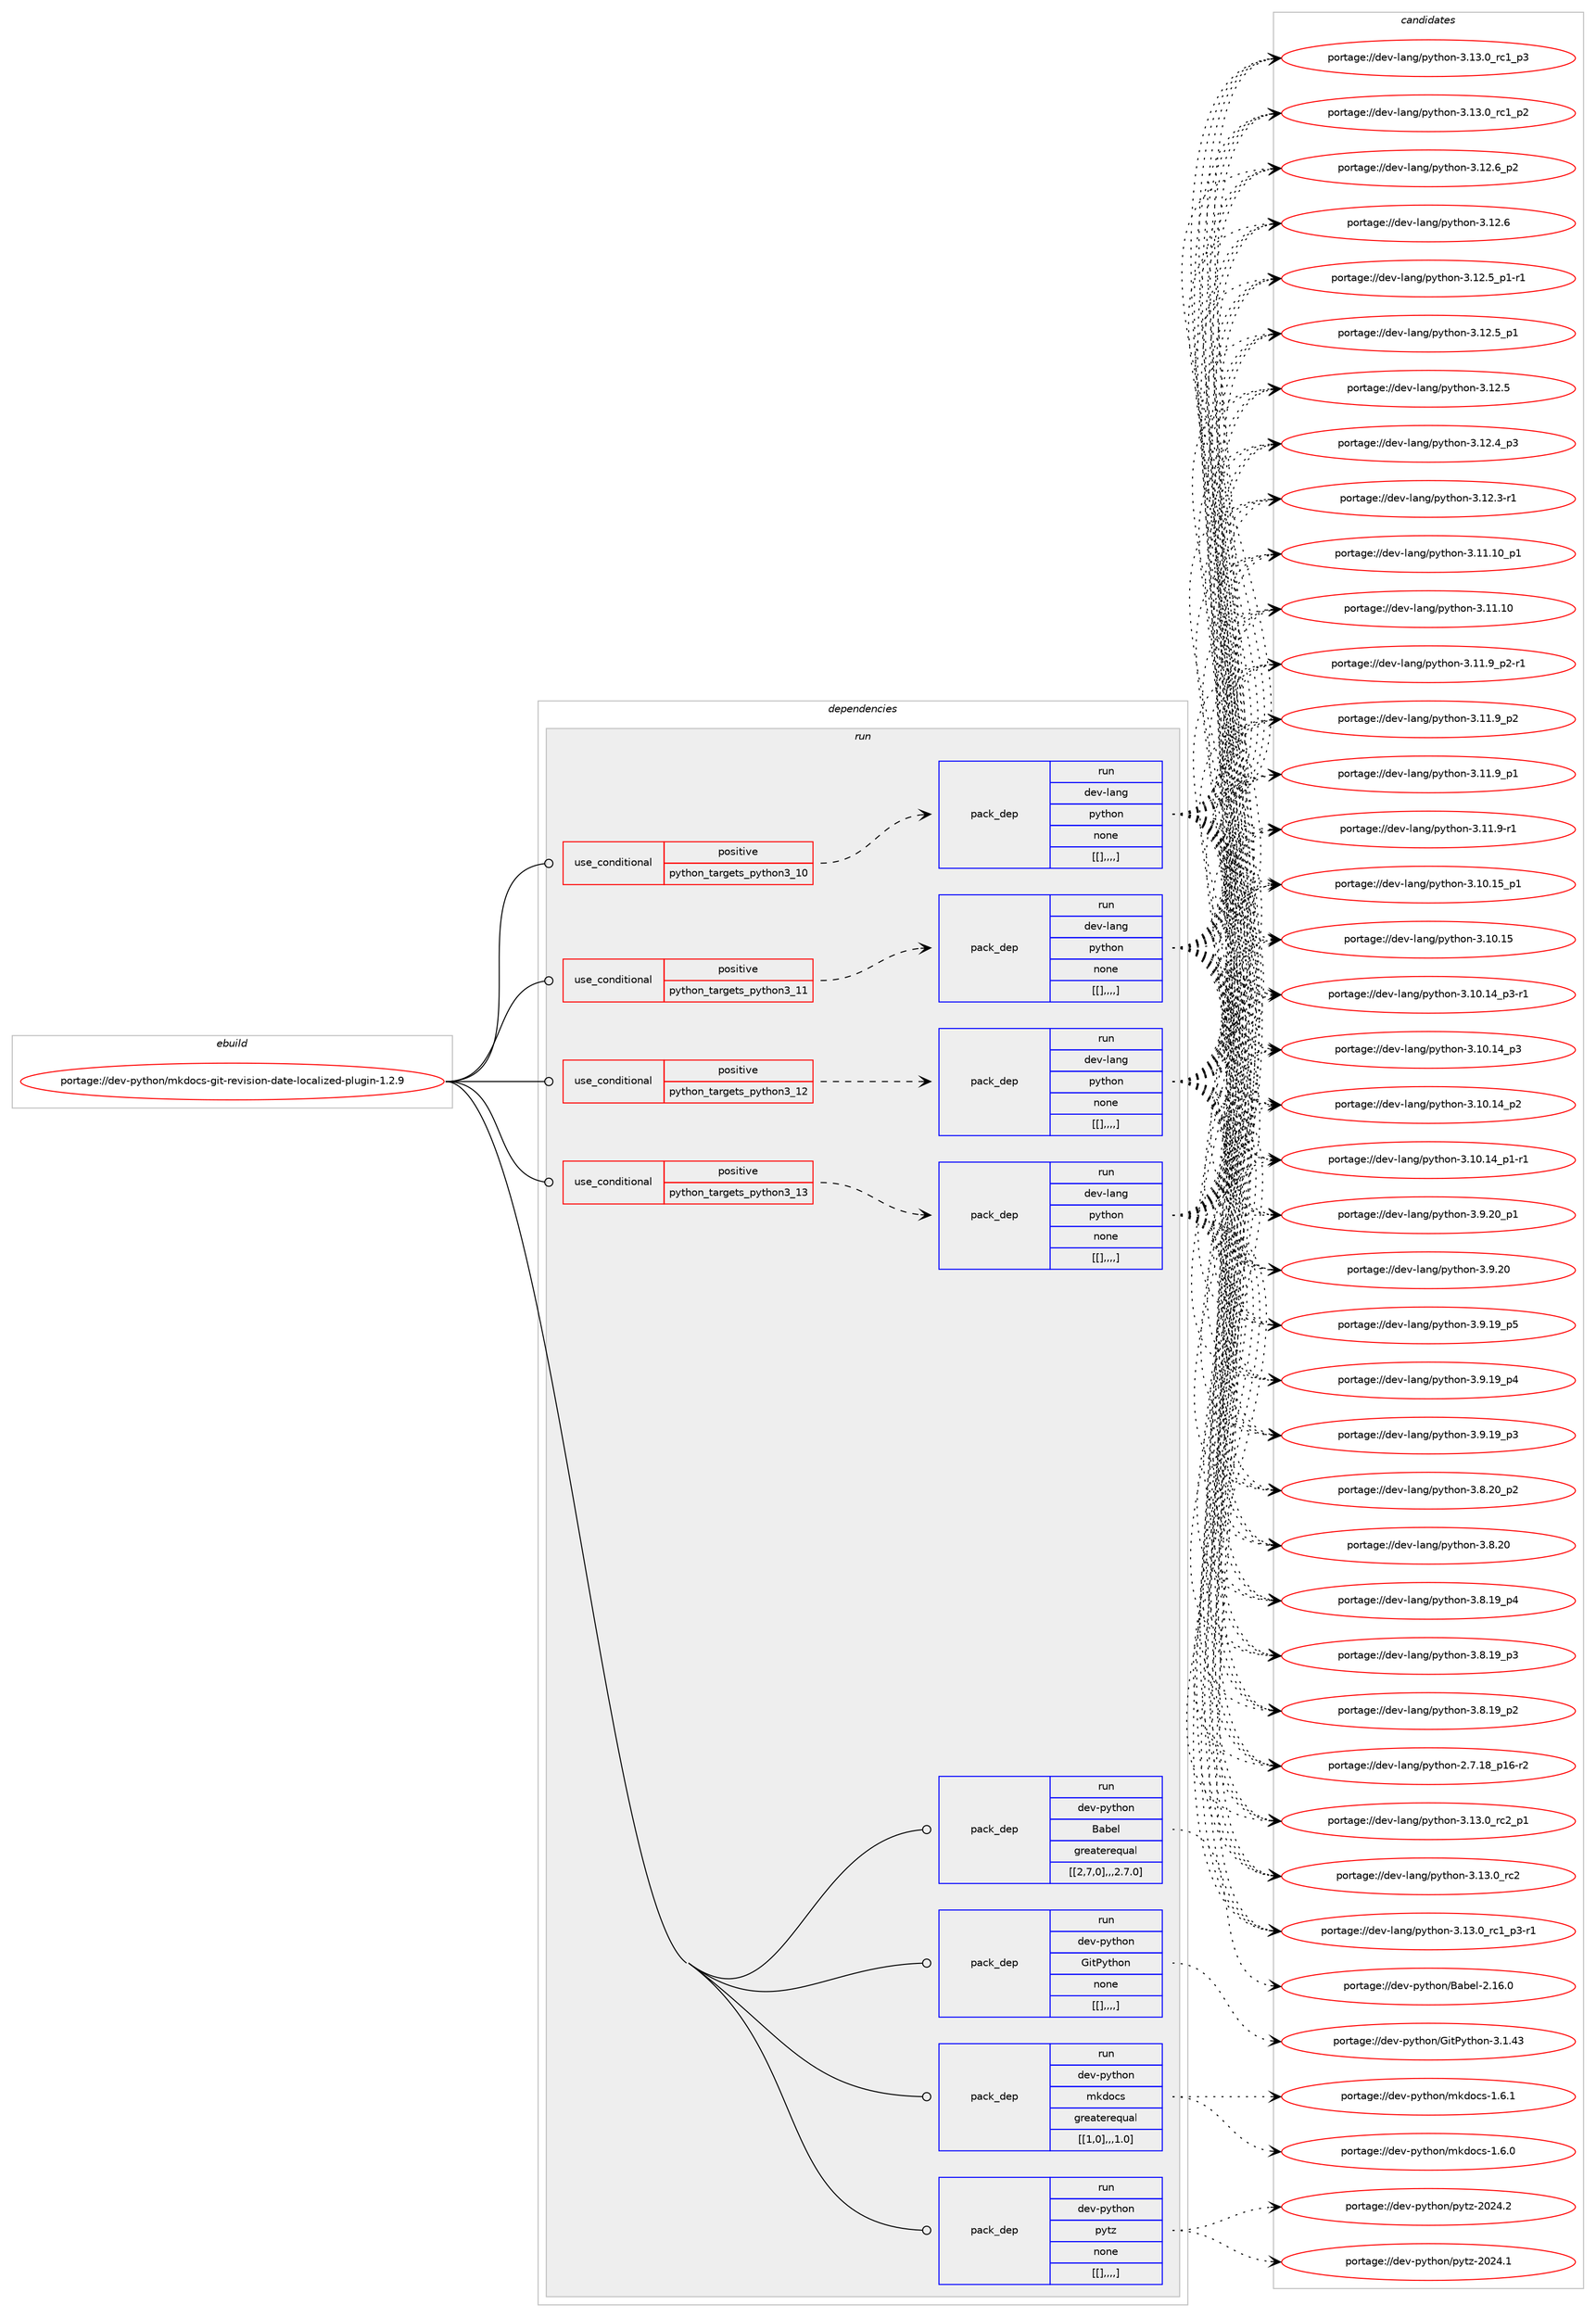 digraph prolog {

# *************
# Graph options
# *************

newrank=true;
concentrate=true;
compound=true;
graph [rankdir=LR,fontname=Helvetica,fontsize=10,ranksep=1.5];#, ranksep=2.5, nodesep=0.2];
edge  [arrowhead=vee];
node  [fontname=Helvetica,fontsize=10];

# **********
# The ebuild
# **********

subgraph cluster_leftcol {
color=gray;
label=<<i>ebuild</i>>;
id [label="portage://dev-python/mkdocs-git-revision-date-localized-plugin-1.2.9", color=red, width=4, href="../dev-python/mkdocs-git-revision-date-localized-plugin-1.2.9.svg"];
}

# ****************
# The dependencies
# ****************

subgraph cluster_midcol {
color=gray;
label=<<i>dependencies</i>>;
subgraph cluster_compile {
fillcolor="#eeeeee";
style=filled;
label=<<i>compile</i>>;
}
subgraph cluster_compileandrun {
fillcolor="#eeeeee";
style=filled;
label=<<i>compile and run</i>>;
}
subgraph cluster_run {
fillcolor="#eeeeee";
style=filled;
label=<<i>run</i>>;
subgraph cond36111 {
dependency153402 [label=<<TABLE BORDER="0" CELLBORDER="1" CELLSPACING="0" CELLPADDING="4"><TR><TD ROWSPAN="3" CELLPADDING="10">use_conditional</TD></TR><TR><TD>positive</TD></TR><TR><TD>python_targets_python3_10</TD></TR></TABLE>>, shape=none, color=red];
subgraph pack116077 {
dependency153403 [label=<<TABLE BORDER="0" CELLBORDER="1" CELLSPACING="0" CELLPADDING="4" WIDTH="220"><TR><TD ROWSPAN="6" CELLPADDING="30">pack_dep</TD></TR><TR><TD WIDTH="110">run</TD></TR><TR><TD>dev-lang</TD></TR><TR><TD>python</TD></TR><TR><TD>none</TD></TR><TR><TD>[[],,,,]</TD></TR></TABLE>>, shape=none, color=blue];
}
dependency153402:e -> dependency153403:w [weight=20,style="dashed",arrowhead="vee"];
}
id:e -> dependency153402:w [weight=20,style="solid",arrowhead="odot"];
subgraph cond36112 {
dependency153404 [label=<<TABLE BORDER="0" CELLBORDER="1" CELLSPACING="0" CELLPADDING="4"><TR><TD ROWSPAN="3" CELLPADDING="10">use_conditional</TD></TR><TR><TD>positive</TD></TR><TR><TD>python_targets_python3_11</TD></TR></TABLE>>, shape=none, color=red];
subgraph pack116078 {
dependency153405 [label=<<TABLE BORDER="0" CELLBORDER="1" CELLSPACING="0" CELLPADDING="4" WIDTH="220"><TR><TD ROWSPAN="6" CELLPADDING="30">pack_dep</TD></TR><TR><TD WIDTH="110">run</TD></TR><TR><TD>dev-lang</TD></TR><TR><TD>python</TD></TR><TR><TD>none</TD></TR><TR><TD>[[],,,,]</TD></TR></TABLE>>, shape=none, color=blue];
}
dependency153404:e -> dependency153405:w [weight=20,style="dashed",arrowhead="vee"];
}
id:e -> dependency153404:w [weight=20,style="solid",arrowhead="odot"];
subgraph cond36113 {
dependency153406 [label=<<TABLE BORDER="0" CELLBORDER="1" CELLSPACING="0" CELLPADDING="4"><TR><TD ROWSPAN="3" CELLPADDING="10">use_conditional</TD></TR><TR><TD>positive</TD></TR><TR><TD>python_targets_python3_12</TD></TR></TABLE>>, shape=none, color=red];
subgraph pack116079 {
dependency153407 [label=<<TABLE BORDER="0" CELLBORDER="1" CELLSPACING="0" CELLPADDING="4" WIDTH="220"><TR><TD ROWSPAN="6" CELLPADDING="30">pack_dep</TD></TR><TR><TD WIDTH="110">run</TD></TR><TR><TD>dev-lang</TD></TR><TR><TD>python</TD></TR><TR><TD>none</TD></TR><TR><TD>[[],,,,]</TD></TR></TABLE>>, shape=none, color=blue];
}
dependency153406:e -> dependency153407:w [weight=20,style="dashed",arrowhead="vee"];
}
id:e -> dependency153406:w [weight=20,style="solid",arrowhead="odot"];
subgraph cond36114 {
dependency153408 [label=<<TABLE BORDER="0" CELLBORDER="1" CELLSPACING="0" CELLPADDING="4"><TR><TD ROWSPAN="3" CELLPADDING="10">use_conditional</TD></TR><TR><TD>positive</TD></TR><TR><TD>python_targets_python3_13</TD></TR></TABLE>>, shape=none, color=red];
subgraph pack116080 {
dependency153409 [label=<<TABLE BORDER="0" CELLBORDER="1" CELLSPACING="0" CELLPADDING="4" WIDTH="220"><TR><TD ROWSPAN="6" CELLPADDING="30">pack_dep</TD></TR><TR><TD WIDTH="110">run</TD></TR><TR><TD>dev-lang</TD></TR><TR><TD>python</TD></TR><TR><TD>none</TD></TR><TR><TD>[[],,,,]</TD></TR></TABLE>>, shape=none, color=blue];
}
dependency153408:e -> dependency153409:w [weight=20,style="dashed",arrowhead="vee"];
}
id:e -> dependency153408:w [weight=20,style="solid",arrowhead="odot"];
subgraph pack116081 {
dependency153410 [label=<<TABLE BORDER="0" CELLBORDER="1" CELLSPACING="0" CELLPADDING="4" WIDTH="220"><TR><TD ROWSPAN="6" CELLPADDING="30">pack_dep</TD></TR><TR><TD WIDTH="110">run</TD></TR><TR><TD>dev-python</TD></TR><TR><TD>Babel</TD></TR><TR><TD>greaterequal</TD></TR><TR><TD>[[2,7,0],,,2.7.0]</TD></TR></TABLE>>, shape=none, color=blue];
}
id:e -> dependency153410:w [weight=20,style="solid",arrowhead="odot"];
subgraph pack116082 {
dependency153411 [label=<<TABLE BORDER="0" CELLBORDER="1" CELLSPACING="0" CELLPADDING="4" WIDTH="220"><TR><TD ROWSPAN="6" CELLPADDING="30">pack_dep</TD></TR><TR><TD WIDTH="110">run</TD></TR><TR><TD>dev-python</TD></TR><TR><TD>GitPython</TD></TR><TR><TD>none</TD></TR><TR><TD>[[],,,,]</TD></TR></TABLE>>, shape=none, color=blue];
}
id:e -> dependency153411:w [weight=20,style="solid",arrowhead="odot"];
subgraph pack116083 {
dependency153412 [label=<<TABLE BORDER="0" CELLBORDER="1" CELLSPACING="0" CELLPADDING="4" WIDTH="220"><TR><TD ROWSPAN="6" CELLPADDING="30">pack_dep</TD></TR><TR><TD WIDTH="110">run</TD></TR><TR><TD>dev-python</TD></TR><TR><TD>mkdocs</TD></TR><TR><TD>greaterequal</TD></TR><TR><TD>[[1,0],,,1.0]</TD></TR></TABLE>>, shape=none, color=blue];
}
id:e -> dependency153412:w [weight=20,style="solid",arrowhead="odot"];
subgraph pack116084 {
dependency153413 [label=<<TABLE BORDER="0" CELLBORDER="1" CELLSPACING="0" CELLPADDING="4" WIDTH="220"><TR><TD ROWSPAN="6" CELLPADDING="30">pack_dep</TD></TR><TR><TD WIDTH="110">run</TD></TR><TR><TD>dev-python</TD></TR><TR><TD>pytz</TD></TR><TR><TD>none</TD></TR><TR><TD>[[],,,,]</TD></TR></TABLE>>, shape=none, color=blue];
}
id:e -> dependency153413:w [weight=20,style="solid",arrowhead="odot"];
}
}

# **************
# The candidates
# **************

subgraph cluster_choices {
rank=same;
color=gray;
label=<<i>candidates</i>>;

subgraph choice116077 {
color=black;
nodesep=1;
choice100101118451089711010347112121116104111110455146495146489511499509511249 [label="portage://dev-lang/python-3.13.0_rc2_p1", color=red, width=4,href="../dev-lang/python-3.13.0_rc2_p1.svg"];
choice10010111845108971101034711212111610411111045514649514648951149950 [label="portage://dev-lang/python-3.13.0_rc2", color=red, width=4,href="../dev-lang/python-3.13.0_rc2.svg"];
choice1001011184510897110103471121211161041111104551464951464895114994995112514511449 [label="portage://dev-lang/python-3.13.0_rc1_p3-r1", color=red, width=4,href="../dev-lang/python-3.13.0_rc1_p3-r1.svg"];
choice100101118451089711010347112121116104111110455146495146489511499499511251 [label="portage://dev-lang/python-3.13.0_rc1_p3", color=red, width=4,href="../dev-lang/python-3.13.0_rc1_p3.svg"];
choice100101118451089711010347112121116104111110455146495146489511499499511250 [label="portage://dev-lang/python-3.13.0_rc1_p2", color=red, width=4,href="../dev-lang/python-3.13.0_rc1_p2.svg"];
choice100101118451089711010347112121116104111110455146495046549511250 [label="portage://dev-lang/python-3.12.6_p2", color=red, width=4,href="../dev-lang/python-3.12.6_p2.svg"];
choice10010111845108971101034711212111610411111045514649504654 [label="portage://dev-lang/python-3.12.6", color=red, width=4,href="../dev-lang/python-3.12.6.svg"];
choice1001011184510897110103471121211161041111104551464950465395112494511449 [label="portage://dev-lang/python-3.12.5_p1-r1", color=red, width=4,href="../dev-lang/python-3.12.5_p1-r1.svg"];
choice100101118451089711010347112121116104111110455146495046539511249 [label="portage://dev-lang/python-3.12.5_p1", color=red, width=4,href="../dev-lang/python-3.12.5_p1.svg"];
choice10010111845108971101034711212111610411111045514649504653 [label="portage://dev-lang/python-3.12.5", color=red, width=4,href="../dev-lang/python-3.12.5.svg"];
choice100101118451089711010347112121116104111110455146495046529511251 [label="portage://dev-lang/python-3.12.4_p3", color=red, width=4,href="../dev-lang/python-3.12.4_p3.svg"];
choice100101118451089711010347112121116104111110455146495046514511449 [label="portage://dev-lang/python-3.12.3-r1", color=red, width=4,href="../dev-lang/python-3.12.3-r1.svg"];
choice10010111845108971101034711212111610411111045514649494649489511249 [label="portage://dev-lang/python-3.11.10_p1", color=red, width=4,href="../dev-lang/python-3.11.10_p1.svg"];
choice1001011184510897110103471121211161041111104551464949464948 [label="portage://dev-lang/python-3.11.10", color=red, width=4,href="../dev-lang/python-3.11.10.svg"];
choice1001011184510897110103471121211161041111104551464949465795112504511449 [label="portage://dev-lang/python-3.11.9_p2-r1", color=red, width=4,href="../dev-lang/python-3.11.9_p2-r1.svg"];
choice100101118451089711010347112121116104111110455146494946579511250 [label="portage://dev-lang/python-3.11.9_p2", color=red, width=4,href="../dev-lang/python-3.11.9_p2.svg"];
choice100101118451089711010347112121116104111110455146494946579511249 [label="portage://dev-lang/python-3.11.9_p1", color=red, width=4,href="../dev-lang/python-3.11.9_p1.svg"];
choice100101118451089711010347112121116104111110455146494946574511449 [label="portage://dev-lang/python-3.11.9-r1", color=red, width=4,href="../dev-lang/python-3.11.9-r1.svg"];
choice10010111845108971101034711212111610411111045514649484649539511249 [label="portage://dev-lang/python-3.10.15_p1", color=red, width=4,href="../dev-lang/python-3.10.15_p1.svg"];
choice1001011184510897110103471121211161041111104551464948464953 [label="portage://dev-lang/python-3.10.15", color=red, width=4,href="../dev-lang/python-3.10.15.svg"];
choice100101118451089711010347112121116104111110455146494846495295112514511449 [label="portage://dev-lang/python-3.10.14_p3-r1", color=red, width=4,href="../dev-lang/python-3.10.14_p3-r1.svg"];
choice10010111845108971101034711212111610411111045514649484649529511251 [label="portage://dev-lang/python-3.10.14_p3", color=red, width=4,href="../dev-lang/python-3.10.14_p3.svg"];
choice10010111845108971101034711212111610411111045514649484649529511250 [label="portage://dev-lang/python-3.10.14_p2", color=red, width=4,href="../dev-lang/python-3.10.14_p2.svg"];
choice100101118451089711010347112121116104111110455146494846495295112494511449 [label="portage://dev-lang/python-3.10.14_p1-r1", color=red, width=4,href="../dev-lang/python-3.10.14_p1-r1.svg"];
choice100101118451089711010347112121116104111110455146574650489511249 [label="portage://dev-lang/python-3.9.20_p1", color=red, width=4,href="../dev-lang/python-3.9.20_p1.svg"];
choice10010111845108971101034711212111610411111045514657465048 [label="portage://dev-lang/python-3.9.20", color=red, width=4,href="../dev-lang/python-3.9.20.svg"];
choice100101118451089711010347112121116104111110455146574649579511253 [label="portage://dev-lang/python-3.9.19_p5", color=red, width=4,href="../dev-lang/python-3.9.19_p5.svg"];
choice100101118451089711010347112121116104111110455146574649579511252 [label="portage://dev-lang/python-3.9.19_p4", color=red, width=4,href="../dev-lang/python-3.9.19_p4.svg"];
choice100101118451089711010347112121116104111110455146574649579511251 [label="portage://dev-lang/python-3.9.19_p3", color=red, width=4,href="../dev-lang/python-3.9.19_p3.svg"];
choice100101118451089711010347112121116104111110455146564650489511250 [label="portage://dev-lang/python-3.8.20_p2", color=red, width=4,href="../dev-lang/python-3.8.20_p2.svg"];
choice10010111845108971101034711212111610411111045514656465048 [label="portage://dev-lang/python-3.8.20", color=red, width=4,href="../dev-lang/python-3.8.20.svg"];
choice100101118451089711010347112121116104111110455146564649579511252 [label="portage://dev-lang/python-3.8.19_p4", color=red, width=4,href="../dev-lang/python-3.8.19_p4.svg"];
choice100101118451089711010347112121116104111110455146564649579511251 [label="portage://dev-lang/python-3.8.19_p3", color=red, width=4,href="../dev-lang/python-3.8.19_p3.svg"];
choice100101118451089711010347112121116104111110455146564649579511250 [label="portage://dev-lang/python-3.8.19_p2", color=red, width=4,href="../dev-lang/python-3.8.19_p2.svg"];
choice100101118451089711010347112121116104111110455046554649569511249544511450 [label="portage://dev-lang/python-2.7.18_p16-r2", color=red, width=4,href="../dev-lang/python-2.7.18_p16-r2.svg"];
dependency153403:e -> choice100101118451089711010347112121116104111110455146495146489511499509511249:w [style=dotted,weight="100"];
dependency153403:e -> choice10010111845108971101034711212111610411111045514649514648951149950:w [style=dotted,weight="100"];
dependency153403:e -> choice1001011184510897110103471121211161041111104551464951464895114994995112514511449:w [style=dotted,weight="100"];
dependency153403:e -> choice100101118451089711010347112121116104111110455146495146489511499499511251:w [style=dotted,weight="100"];
dependency153403:e -> choice100101118451089711010347112121116104111110455146495146489511499499511250:w [style=dotted,weight="100"];
dependency153403:e -> choice100101118451089711010347112121116104111110455146495046549511250:w [style=dotted,weight="100"];
dependency153403:e -> choice10010111845108971101034711212111610411111045514649504654:w [style=dotted,weight="100"];
dependency153403:e -> choice1001011184510897110103471121211161041111104551464950465395112494511449:w [style=dotted,weight="100"];
dependency153403:e -> choice100101118451089711010347112121116104111110455146495046539511249:w [style=dotted,weight="100"];
dependency153403:e -> choice10010111845108971101034711212111610411111045514649504653:w [style=dotted,weight="100"];
dependency153403:e -> choice100101118451089711010347112121116104111110455146495046529511251:w [style=dotted,weight="100"];
dependency153403:e -> choice100101118451089711010347112121116104111110455146495046514511449:w [style=dotted,weight="100"];
dependency153403:e -> choice10010111845108971101034711212111610411111045514649494649489511249:w [style=dotted,weight="100"];
dependency153403:e -> choice1001011184510897110103471121211161041111104551464949464948:w [style=dotted,weight="100"];
dependency153403:e -> choice1001011184510897110103471121211161041111104551464949465795112504511449:w [style=dotted,weight="100"];
dependency153403:e -> choice100101118451089711010347112121116104111110455146494946579511250:w [style=dotted,weight="100"];
dependency153403:e -> choice100101118451089711010347112121116104111110455146494946579511249:w [style=dotted,weight="100"];
dependency153403:e -> choice100101118451089711010347112121116104111110455146494946574511449:w [style=dotted,weight="100"];
dependency153403:e -> choice10010111845108971101034711212111610411111045514649484649539511249:w [style=dotted,weight="100"];
dependency153403:e -> choice1001011184510897110103471121211161041111104551464948464953:w [style=dotted,weight="100"];
dependency153403:e -> choice100101118451089711010347112121116104111110455146494846495295112514511449:w [style=dotted,weight="100"];
dependency153403:e -> choice10010111845108971101034711212111610411111045514649484649529511251:w [style=dotted,weight="100"];
dependency153403:e -> choice10010111845108971101034711212111610411111045514649484649529511250:w [style=dotted,weight="100"];
dependency153403:e -> choice100101118451089711010347112121116104111110455146494846495295112494511449:w [style=dotted,weight="100"];
dependency153403:e -> choice100101118451089711010347112121116104111110455146574650489511249:w [style=dotted,weight="100"];
dependency153403:e -> choice10010111845108971101034711212111610411111045514657465048:w [style=dotted,weight="100"];
dependency153403:e -> choice100101118451089711010347112121116104111110455146574649579511253:w [style=dotted,weight="100"];
dependency153403:e -> choice100101118451089711010347112121116104111110455146574649579511252:w [style=dotted,weight="100"];
dependency153403:e -> choice100101118451089711010347112121116104111110455146574649579511251:w [style=dotted,weight="100"];
dependency153403:e -> choice100101118451089711010347112121116104111110455146564650489511250:w [style=dotted,weight="100"];
dependency153403:e -> choice10010111845108971101034711212111610411111045514656465048:w [style=dotted,weight="100"];
dependency153403:e -> choice100101118451089711010347112121116104111110455146564649579511252:w [style=dotted,weight="100"];
dependency153403:e -> choice100101118451089711010347112121116104111110455146564649579511251:w [style=dotted,weight="100"];
dependency153403:e -> choice100101118451089711010347112121116104111110455146564649579511250:w [style=dotted,weight="100"];
dependency153403:e -> choice100101118451089711010347112121116104111110455046554649569511249544511450:w [style=dotted,weight="100"];
}
subgraph choice116078 {
color=black;
nodesep=1;
choice100101118451089711010347112121116104111110455146495146489511499509511249 [label="portage://dev-lang/python-3.13.0_rc2_p1", color=red, width=4,href="../dev-lang/python-3.13.0_rc2_p1.svg"];
choice10010111845108971101034711212111610411111045514649514648951149950 [label="portage://dev-lang/python-3.13.0_rc2", color=red, width=4,href="../dev-lang/python-3.13.0_rc2.svg"];
choice1001011184510897110103471121211161041111104551464951464895114994995112514511449 [label="portage://dev-lang/python-3.13.0_rc1_p3-r1", color=red, width=4,href="../dev-lang/python-3.13.0_rc1_p3-r1.svg"];
choice100101118451089711010347112121116104111110455146495146489511499499511251 [label="portage://dev-lang/python-3.13.0_rc1_p3", color=red, width=4,href="../dev-lang/python-3.13.0_rc1_p3.svg"];
choice100101118451089711010347112121116104111110455146495146489511499499511250 [label="portage://dev-lang/python-3.13.0_rc1_p2", color=red, width=4,href="../dev-lang/python-3.13.0_rc1_p2.svg"];
choice100101118451089711010347112121116104111110455146495046549511250 [label="portage://dev-lang/python-3.12.6_p2", color=red, width=4,href="../dev-lang/python-3.12.6_p2.svg"];
choice10010111845108971101034711212111610411111045514649504654 [label="portage://dev-lang/python-3.12.6", color=red, width=4,href="../dev-lang/python-3.12.6.svg"];
choice1001011184510897110103471121211161041111104551464950465395112494511449 [label="portage://dev-lang/python-3.12.5_p1-r1", color=red, width=4,href="../dev-lang/python-3.12.5_p1-r1.svg"];
choice100101118451089711010347112121116104111110455146495046539511249 [label="portage://dev-lang/python-3.12.5_p1", color=red, width=4,href="../dev-lang/python-3.12.5_p1.svg"];
choice10010111845108971101034711212111610411111045514649504653 [label="portage://dev-lang/python-3.12.5", color=red, width=4,href="../dev-lang/python-3.12.5.svg"];
choice100101118451089711010347112121116104111110455146495046529511251 [label="portage://dev-lang/python-3.12.4_p3", color=red, width=4,href="../dev-lang/python-3.12.4_p3.svg"];
choice100101118451089711010347112121116104111110455146495046514511449 [label="portage://dev-lang/python-3.12.3-r1", color=red, width=4,href="../dev-lang/python-3.12.3-r1.svg"];
choice10010111845108971101034711212111610411111045514649494649489511249 [label="portage://dev-lang/python-3.11.10_p1", color=red, width=4,href="../dev-lang/python-3.11.10_p1.svg"];
choice1001011184510897110103471121211161041111104551464949464948 [label="portage://dev-lang/python-3.11.10", color=red, width=4,href="../dev-lang/python-3.11.10.svg"];
choice1001011184510897110103471121211161041111104551464949465795112504511449 [label="portage://dev-lang/python-3.11.9_p2-r1", color=red, width=4,href="../dev-lang/python-3.11.9_p2-r1.svg"];
choice100101118451089711010347112121116104111110455146494946579511250 [label="portage://dev-lang/python-3.11.9_p2", color=red, width=4,href="../dev-lang/python-3.11.9_p2.svg"];
choice100101118451089711010347112121116104111110455146494946579511249 [label="portage://dev-lang/python-3.11.9_p1", color=red, width=4,href="../dev-lang/python-3.11.9_p1.svg"];
choice100101118451089711010347112121116104111110455146494946574511449 [label="portage://dev-lang/python-3.11.9-r1", color=red, width=4,href="../dev-lang/python-3.11.9-r1.svg"];
choice10010111845108971101034711212111610411111045514649484649539511249 [label="portage://dev-lang/python-3.10.15_p1", color=red, width=4,href="../dev-lang/python-3.10.15_p1.svg"];
choice1001011184510897110103471121211161041111104551464948464953 [label="portage://dev-lang/python-3.10.15", color=red, width=4,href="../dev-lang/python-3.10.15.svg"];
choice100101118451089711010347112121116104111110455146494846495295112514511449 [label="portage://dev-lang/python-3.10.14_p3-r1", color=red, width=4,href="../dev-lang/python-3.10.14_p3-r1.svg"];
choice10010111845108971101034711212111610411111045514649484649529511251 [label="portage://dev-lang/python-3.10.14_p3", color=red, width=4,href="../dev-lang/python-3.10.14_p3.svg"];
choice10010111845108971101034711212111610411111045514649484649529511250 [label="portage://dev-lang/python-3.10.14_p2", color=red, width=4,href="../dev-lang/python-3.10.14_p2.svg"];
choice100101118451089711010347112121116104111110455146494846495295112494511449 [label="portage://dev-lang/python-3.10.14_p1-r1", color=red, width=4,href="../dev-lang/python-3.10.14_p1-r1.svg"];
choice100101118451089711010347112121116104111110455146574650489511249 [label="portage://dev-lang/python-3.9.20_p1", color=red, width=4,href="../dev-lang/python-3.9.20_p1.svg"];
choice10010111845108971101034711212111610411111045514657465048 [label="portage://dev-lang/python-3.9.20", color=red, width=4,href="../dev-lang/python-3.9.20.svg"];
choice100101118451089711010347112121116104111110455146574649579511253 [label="portage://dev-lang/python-3.9.19_p5", color=red, width=4,href="../dev-lang/python-3.9.19_p5.svg"];
choice100101118451089711010347112121116104111110455146574649579511252 [label="portage://dev-lang/python-3.9.19_p4", color=red, width=4,href="../dev-lang/python-3.9.19_p4.svg"];
choice100101118451089711010347112121116104111110455146574649579511251 [label="portage://dev-lang/python-3.9.19_p3", color=red, width=4,href="../dev-lang/python-3.9.19_p3.svg"];
choice100101118451089711010347112121116104111110455146564650489511250 [label="portage://dev-lang/python-3.8.20_p2", color=red, width=4,href="../dev-lang/python-3.8.20_p2.svg"];
choice10010111845108971101034711212111610411111045514656465048 [label="portage://dev-lang/python-3.8.20", color=red, width=4,href="../dev-lang/python-3.8.20.svg"];
choice100101118451089711010347112121116104111110455146564649579511252 [label="portage://dev-lang/python-3.8.19_p4", color=red, width=4,href="../dev-lang/python-3.8.19_p4.svg"];
choice100101118451089711010347112121116104111110455146564649579511251 [label="portage://dev-lang/python-3.8.19_p3", color=red, width=4,href="../dev-lang/python-3.8.19_p3.svg"];
choice100101118451089711010347112121116104111110455146564649579511250 [label="portage://dev-lang/python-3.8.19_p2", color=red, width=4,href="../dev-lang/python-3.8.19_p2.svg"];
choice100101118451089711010347112121116104111110455046554649569511249544511450 [label="portage://dev-lang/python-2.7.18_p16-r2", color=red, width=4,href="../dev-lang/python-2.7.18_p16-r2.svg"];
dependency153405:e -> choice100101118451089711010347112121116104111110455146495146489511499509511249:w [style=dotted,weight="100"];
dependency153405:e -> choice10010111845108971101034711212111610411111045514649514648951149950:w [style=dotted,weight="100"];
dependency153405:e -> choice1001011184510897110103471121211161041111104551464951464895114994995112514511449:w [style=dotted,weight="100"];
dependency153405:e -> choice100101118451089711010347112121116104111110455146495146489511499499511251:w [style=dotted,weight="100"];
dependency153405:e -> choice100101118451089711010347112121116104111110455146495146489511499499511250:w [style=dotted,weight="100"];
dependency153405:e -> choice100101118451089711010347112121116104111110455146495046549511250:w [style=dotted,weight="100"];
dependency153405:e -> choice10010111845108971101034711212111610411111045514649504654:w [style=dotted,weight="100"];
dependency153405:e -> choice1001011184510897110103471121211161041111104551464950465395112494511449:w [style=dotted,weight="100"];
dependency153405:e -> choice100101118451089711010347112121116104111110455146495046539511249:w [style=dotted,weight="100"];
dependency153405:e -> choice10010111845108971101034711212111610411111045514649504653:w [style=dotted,weight="100"];
dependency153405:e -> choice100101118451089711010347112121116104111110455146495046529511251:w [style=dotted,weight="100"];
dependency153405:e -> choice100101118451089711010347112121116104111110455146495046514511449:w [style=dotted,weight="100"];
dependency153405:e -> choice10010111845108971101034711212111610411111045514649494649489511249:w [style=dotted,weight="100"];
dependency153405:e -> choice1001011184510897110103471121211161041111104551464949464948:w [style=dotted,weight="100"];
dependency153405:e -> choice1001011184510897110103471121211161041111104551464949465795112504511449:w [style=dotted,weight="100"];
dependency153405:e -> choice100101118451089711010347112121116104111110455146494946579511250:w [style=dotted,weight="100"];
dependency153405:e -> choice100101118451089711010347112121116104111110455146494946579511249:w [style=dotted,weight="100"];
dependency153405:e -> choice100101118451089711010347112121116104111110455146494946574511449:w [style=dotted,weight="100"];
dependency153405:e -> choice10010111845108971101034711212111610411111045514649484649539511249:w [style=dotted,weight="100"];
dependency153405:e -> choice1001011184510897110103471121211161041111104551464948464953:w [style=dotted,weight="100"];
dependency153405:e -> choice100101118451089711010347112121116104111110455146494846495295112514511449:w [style=dotted,weight="100"];
dependency153405:e -> choice10010111845108971101034711212111610411111045514649484649529511251:w [style=dotted,weight="100"];
dependency153405:e -> choice10010111845108971101034711212111610411111045514649484649529511250:w [style=dotted,weight="100"];
dependency153405:e -> choice100101118451089711010347112121116104111110455146494846495295112494511449:w [style=dotted,weight="100"];
dependency153405:e -> choice100101118451089711010347112121116104111110455146574650489511249:w [style=dotted,weight="100"];
dependency153405:e -> choice10010111845108971101034711212111610411111045514657465048:w [style=dotted,weight="100"];
dependency153405:e -> choice100101118451089711010347112121116104111110455146574649579511253:w [style=dotted,weight="100"];
dependency153405:e -> choice100101118451089711010347112121116104111110455146574649579511252:w [style=dotted,weight="100"];
dependency153405:e -> choice100101118451089711010347112121116104111110455146574649579511251:w [style=dotted,weight="100"];
dependency153405:e -> choice100101118451089711010347112121116104111110455146564650489511250:w [style=dotted,weight="100"];
dependency153405:e -> choice10010111845108971101034711212111610411111045514656465048:w [style=dotted,weight="100"];
dependency153405:e -> choice100101118451089711010347112121116104111110455146564649579511252:w [style=dotted,weight="100"];
dependency153405:e -> choice100101118451089711010347112121116104111110455146564649579511251:w [style=dotted,weight="100"];
dependency153405:e -> choice100101118451089711010347112121116104111110455146564649579511250:w [style=dotted,weight="100"];
dependency153405:e -> choice100101118451089711010347112121116104111110455046554649569511249544511450:w [style=dotted,weight="100"];
}
subgraph choice116079 {
color=black;
nodesep=1;
choice100101118451089711010347112121116104111110455146495146489511499509511249 [label="portage://dev-lang/python-3.13.0_rc2_p1", color=red, width=4,href="../dev-lang/python-3.13.0_rc2_p1.svg"];
choice10010111845108971101034711212111610411111045514649514648951149950 [label="portage://dev-lang/python-3.13.0_rc2", color=red, width=4,href="../dev-lang/python-3.13.0_rc2.svg"];
choice1001011184510897110103471121211161041111104551464951464895114994995112514511449 [label="portage://dev-lang/python-3.13.0_rc1_p3-r1", color=red, width=4,href="../dev-lang/python-3.13.0_rc1_p3-r1.svg"];
choice100101118451089711010347112121116104111110455146495146489511499499511251 [label="portage://dev-lang/python-3.13.0_rc1_p3", color=red, width=4,href="../dev-lang/python-3.13.0_rc1_p3.svg"];
choice100101118451089711010347112121116104111110455146495146489511499499511250 [label="portage://dev-lang/python-3.13.0_rc1_p2", color=red, width=4,href="../dev-lang/python-3.13.0_rc1_p2.svg"];
choice100101118451089711010347112121116104111110455146495046549511250 [label="portage://dev-lang/python-3.12.6_p2", color=red, width=4,href="../dev-lang/python-3.12.6_p2.svg"];
choice10010111845108971101034711212111610411111045514649504654 [label="portage://dev-lang/python-3.12.6", color=red, width=4,href="../dev-lang/python-3.12.6.svg"];
choice1001011184510897110103471121211161041111104551464950465395112494511449 [label="portage://dev-lang/python-3.12.5_p1-r1", color=red, width=4,href="../dev-lang/python-3.12.5_p1-r1.svg"];
choice100101118451089711010347112121116104111110455146495046539511249 [label="portage://dev-lang/python-3.12.5_p1", color=red, width=4,href="../dev-lang/python-3.12.5_p1.svg"];
choice10010111845108971101034711212111610411111045514649504653 [label="portage://dev-lang/python-3.12.5", color=red, width=4,href="../dev-lang/python-3.12.5.svg"];
choice100101118451089711010347112121116104111110455146495046529511251 [label="portage://dev-lang/python-3.12.4_p3", color=red, width=4,href="../dev-lang/python-3.12.4_p3.svg"];
choice100101118451089711010347112121116104111110455146495046514511449 [label="portage://dev-lang/python-3.12.3-r1", color=red, width=4,href="../dev-lang/python-3.12.3-r1.svg"];
choice10010111845108971101034711212111610411111045514649494649489511249 [label="portage://dev-lang/python-3.11.10_p1", color=red, width=4,href="../dev-lang/python-3.11.10_p1.svg"];
choice1001011184510897110103471121211161041111104551464949464948 [label="portage://dev-lang/python-3.11.10", color=red, width=4,href="../dev-lang/python-3.11.10.svg"];
choice1001011184510897110103471121211161041111104551464949465795112504511449 [label="portage://dev-lang/python-3.11.9_p2-r1", color=red, width=4,href="../dev-lang/python-3.11.9_p2-r1.svg"];
choice100101118451089711010347112121116104111110455146494946579511250 [label="portage://dev-lang/python-3.11.9_p2", color=red, width=4,href="../dev-lang/python-3.11.9_p2.svg"];
choice100101118451089711010347112121116104111110455146494946579511249 [label="portage://dev-lang/python-3.11.9_p1", color=red, width=4,href="../dev-lang/python-3.11.9_p1.svg"];
choice100101118451089711010347112121116104111110455146494946574511449 [label="portage://dev-lang/python-3.11.9-r1", color=red, width=4,href="../dev-lang/python-3.11.9-r1.svg"];
choice10010111845108971101034711212111610411111045514649484649539511249 [label="portage://dev-lang/python-3.10.15_p1", color=red, width=4,href="../dev-lang/python-3.10.15_p1.svg"];
choice1001011184510897110103471121211161041111104551464948464953 [label="portage://dev-lang/python-3.10.15", color=red, width=4,href="../dev-lang/python-3.10.15.svg"];
choice100101118451089711010347112121116104111110455146494846495295112514511449 [label="portage://dev-lang/python-3.10.14_p3-r1", color=red, width=4,href="../dev-lang/python-3.10.14_p3-r1.svg"];
choice10010111845108971101034711212111610411111045514649484649529511251 [label="portage://dev-lang/python-3.10.14_p3", color=red, width=4,href="../dev-lang/python-3.10.14_p3.svg"];
choice10010111845108971101034711212111610411111045514649484649529511250 [label="portage://dev-lang/python-3.10.14_p2", color=red, width=4,href="../dev-lang/python-3.10.14_p2.svg"];
choice100101118451089711010347112121116104111110455146494846495295112494511449 [label="portage://dev-lang/python-3.10.14_p1-r1", color=red, width=4,href="../dev-lang/python-3.10.14_p1-r1.svg"];
choice100101118451089711010347112121116104111110455146574650489511249 [label="portage://dev-lang/python-3.9.20_p1", color=red, width=4,href="../dev-lang/python-3.9.20_p1.svg"];
choice10010111845108971101034711212111610411111045514657465048 [label="portage://dev-lang/python-3.9.20", color=red, width=4,href="../dev-lang/python-3.9.20.svg"];
choice100101118451089711010347112121116104111110455146574649579511253 [label="portage://dev-lang/python-3.9.19_p5", color=red, width=4,href="../dev-lang/python-3.9.19_p5.svg"];
choice100101118451089711010347112121116104111110455146574649579511252 [label="portage://dev-lang/python-3.9.19_p4", color=red, width=4,href="../dev-lang/python-3.9.19_p4.svg"];
choice100101118451089711010347112121116104111110455146574649579511251 [label="portage://dev-lang/python-3.9.19_p3", color=red, width=4,href="../dev-lang/python-3.9.19_p3.svg"];
choice100101118451089711010347112121116104111110455146564650489511250 [label="portage://dev-lang/python-3.8.20_p2", color=red, width=4,href="../dev-lang/python-3.8.20_p2.svg"];
choice10010111845108971101034711212111610411111045514656465048 [label="portage://dev-lang/python-3.8.20", color=red, width=4,href="../dev-lang/python-3.8.20.svg"];
choice100101118451089711010347112121116104111110455146564649579511252 [label="portage://dev-lang/python-3.8.19_p4", color=red, width=4,href="../dev-lang/python-3.8.19_p4.svg"];
choice100101118451089711010347112121116104111110455146564649579511251 [label="portage://dev-lang/python-3.8.19_p3", color=red, width=4,href="../dev-lang/python-3.8.19_p3.svg"];
choice100101118451089711010347112121116104111110455146564649579511250 [label="portage://dev-lang/python-3.8.19_p2", color=red, width=4,href="../dev-lang/python-3.8.19_p2.svg"];
choice100101118451089711010347112121116104111110455046554649569511249544511450 [label="portage://dev-lang/python-2.7.18_p16-r2", color=red, width=4,href="../dev-lang/python-2.7.18_p16-r2.svg"];
dependency153407:e -> choice100101118451089711010347112121116104111110455146495146489511499509511249:w [style=dotted,weight="100"];
dependency153407:e -> choice10010111845108971101034711212111610411111045514649514648951149950:w [style=dotted,weight="100"];
dependency153407:e -> choice1001011184510897110103471121211161041111104551464951464895114994995112514511449:w [style=dotted,weight="100"];
dependency153407:e -> choice100101118451089711010347112121116104111110455146495146489511499499511251:w [style=dotted,weight="100"];
dependency153407:e -> choice100101118451089711010347112121116104111110455146495146489511499499511250:w [style=dotted,weight="100"];
dependency153407:e -> choice100101118451089711010347112121116104111110455146495046549511250:w [style=dotted,weight="100"];
dependency153407:e -> choice10010111845108971101034711212111610411111045514649504654:w [style=dotted,weight="100"];
dependency153407:e -> choice1001011184510897110103471121211161041111104551464950465395112494511449:w [style=dotted,weight="100"];
dependency153407:e -> choice100101118451089711010347112121116104111110455146495046539511249:w [style=dotted,weight="100"];
dependency153407:e -> choice10010111845108971101034711212111610411111045514649504653:w [style=dotted,weight="100"];
dependency153407:e -> choice100101118451089711010347112121116104111110455146495046529511251:w [style=dotted,weight="100"];
dependency153407:e -> choice100101118451089711010347112121116104111110455146495046514511449:w [style=dotted,weight="100"];
dependency153407:e -> choice10010111845108971101034711212111610411111045514649494649489511249:w [style=dotted,weight="100"];
dependency153407:e -> choice1001011184510897110103471121211161041111104551464949464948:w [style=dotted,weight="100"];
dependency153407:e -> choice1001011184510897110103471121211161041111104551464949465795112504511449:w [style=dotted,weight="100"];
dependency153407:e -> choice100101118451089711010347112121116104111110455146494946579511250:w [style=dotted,weight="100"];
dependency153407:e -> choice100101118451089711010347112121116104111110455146494946579511249:w [style=dotted,weight="100"];
dependency153407:e -> choice100101118451089711010347112121116104111110455146494946574511449:w [style=dotted,weight="100"];
dependency153407:e -> choice10010111845108971101034711212111610411111045514649484649539511249:w [style=dotted,weight="100"];
dependency153407:e -> choice1001011184510897110103471121211161041111104551464948464953:w [style=dotted,weight="100"];
dependency153407:e -> choice100101118451089711010347112121116104111110455146494846495295112514511449:w [style=dotted,weight="100"];
dependency153407:e -> choice10010111845108971101034711212111610411111045514649484649529511251:w [style=dotted,weight="100"];
dependency153407:e -> choice10010111845108971101034711212111610411111045514649484649529511250:w [style=dotted,weight="100"];
dependency153407:e -> choice100101118451089711010347112121116104111110455146494846495295112494511449:w [style=dotted,weight="100"];
dependency153407:e -> choice100101118451089711010347112121116104111110455146574650489511249:w [style=dotted,weight="100"];
dependency153407:e -> choice10010111845108971101034711212111610411111045514657465048:w [style=dotted,weight="100"];
dependency153407:e -> choice100101118451089711010347112121116104111110455146574649579511253:w [style=dotted,weight="100"];
dependency153407:e -> choice100101118451089711010347112121116104111110455146574649579511252:w [style=dotted,weight="100"];
dependency153407:e -> choice100101118451089711010347112121116104111110455146574649579511251:w [style=dotted,weight="100"];
dependency153407:e -> choice100101118451089711010347112121116104111110455146564650489511250:w [style=dotted,weight="100"];
dependency153407:e -> choice10010111845108971101034711212111610411111045514656465048:w [style=dotted,weight="100"];
dependency153407:e -> choice100101118451089711010347112121116104111110455146564649579511252:w [style=dotted,weight="100"];
dependency153407:e -> choice100101118451089711010347112121116104111110455146564649579511251:w [style=dotted,weight="100"];
dependency153407:e -> choice100101118451089711010347112121116104111110455146564649579511250:w [style=dotted,weight="100"];
dependency153407:e -> choice100101118451089711010347112121116104111110455046554649569511249544511450:w [style=dotted,weight="100"];
}
subgraph choice116080 {
color=black;
nodesep=1;
choice100101118451089711010347112121116104111110455146495146489511499509511249 [label="portage://dev-lang/python-3.13.0_rc2_p1", color=red, width=4,href="../dev-lang/python-3.13.0_rc2_p1.svg"];
choice10010111845108971101034711212111610411111045514649514648951149950 [label="portage://dev-lang/python-3.13.0_rc2", color=red, width=4,href="../dev-lang/python-3.13.0_rc2.svg"];
choice1001011184510897110103471121211161041111104551464951464895114994995112514511449 [label="portage://dev-lang/python-3.13.0_rc1_p3-r1", color=red, width=4,href="../dev-lang/python-3.13.0_rc1_p3-r1.svg"];
choice100101118451089711010347112121116104111110455146495146489511499499511251 [label="portage://dev-lang/python-3.13.0_rc1_p3", color=red, width=4,href="../dev-lang/python-3.13.0_rc1_p3.svg"];
choice100101118451089711010347112121116104111110455146495146489511499499511250 [label="portage://dev-lang/python-3.13.0_rc1_p2", color=red, width=4,href="../dev-lang/python-3.13.0_rc1_p2.svg"];
choice100101118451089711010347112121116104111110455146495046549511250 [label="portage://dev-lang/python-3.12.6_p2", color=red, width=4,href="../dev-lang/python-3.12.6_p2.svg"];
choice10010111845108971101034711212111610411111045514649504654 [label="portage://dev-lang/python-3.12.6", color=red, width=4,href="../dev-lang/python-3.12.6.svg"];
choice1001011184510897110103471121211161041111104551464950465395112494511449 [label="portage://dev-lang/python-3.12.5_p1-r1", color=red, width=4,href="../dev-lang/python-3.12.5_p1-r1.svg"];
choice100101118451089711010347112121116104111110455146495046539511249 [label="portage://dev-lang/python-3.12.5_p1", color=red, width=4,href="../dev-lang/python-3.12.5_p1.svg"];
choice10010111845108971101034711212111610411111045514649504653 [label="portage://dev-lang/python-3.12.5", color=red, width=4,href="../dev-lang/python-3.12.5.svg"];
choice100101118451089711010347112121116104111110455146495046529511251 [label="portage://dev-lang/python-3.12.4_p3", color=red, width=4,href="../dev-lang/python-3.12.4_p3.svg"];
choice100101118451089711010347112121116104111110455146495046514511449 [label="portage://dev-lang/python-3.12.3-r1", color=red, width=4,href="../dev-lang/python-3.12.3-r1.svg"];
choice10010111845108971101034711212111610411111045514649494649489511249 [label="portage://dev-lang/python-3.11.10_p1", color=red, width=4,href="../dev-lang/python-3.11.10_p1.svg"];
choice1001011184510897110103471121211161041111104551464949464948 [label="portage://dev-lang/python-3.11.10", color=red, width=4,href="../dev-lang/python-3.11.10.svg"];
choice1001011184510897110103471121211161041111104551464949465795112504511449 [label="portage://dev-lang/python-3.11.9_p2-r1", color=red, width=4,href="../dev-lang/python-3.11.9_p2-r1.svg"];
choice100101118451089711010347112121116104111110455146494946579511250 [label="portage://dev-lang/python-3.11.9_p2", color=red, width=4,href="../dev-lang/python-3.11.9_p2.svg"];
choice100101118451089711010347112121116104111110455146494946579511249 [label="portage://dev-lang/python-3.11.9_p1", color=red, width=4,href="../dev-lang/python-3.11.9_p1.svg"];
choice100101118451089711010347112121116104111110455146494946574511449 [label="portage://dev-lang/python-3.11.9-r1", color=red, width=4,href="../dev-lang/python-3.11.9-r1.svg"];
choice10010111845108971101034711212111610411111045514649484649539511249 [label="portage://dev-lang/python-3.10.15_p1", color=red, width=4,href="../dev-lang/python-3.10.15_p1.svg"];
choice1001011184510897110103471121211161041111104551464948464953 [label="portage://dev-lang/python-3.10.15", color=red, width=4,href="../dev-lang/python-3.10.15.svg"];
choice100101118451089711010347112121116104111110455146494846495295112514511449 [label="portage://dev-lang/python-3.10.14_p3-r1", color=red, width=4,href="../dev-lang/python-3.10.14_p3-r1.svg"];
choice10010111845108971101034711212111610411111045514649484649529511251 [label="portage://dev-lang/python-3.10.14_p3", color=red, width=4,href="../dev-lang/python-3.10.14_p3.svg"];
choice10010111845108971101034711212111610411111045514649484649529511250 [label="portage://dev-lang/python-3.10.14_p2", color=red, width=4,href="../dev-lang/python-3.10.14_p2.svg"];
choice100101118451089711010347112121116104111110455146494846495295112494511449 [label="portage://dev-lang/python-3.10.14_p1-r1", color=red, width=4,href="../dev-lang/python-3.10.14_p1-r1.svg"];
choice100101118451089711010347112121116104111110455146574650489511249 [label="portage://dev-lang/python-3.9.20_p1", color=red, width=4,href="../dev-lang/python-3.9.20_p1.svg"];
choice10010111845108971101034711212111610411111045514657465048 [label="portage://dev-lang/python-3.9.20", color=red, width=4,href="../dev-lang/python-3.9.20.svg"];
choice100101118451089711010347112121116104111110455146574649579511253 [label="portage://dev-lang/python-3.9.19_p5", color=red, width=4,href="../dev-lang/python-3.9.19_p5.svg"];
choice100101118451089711010347112121116104111110455146574649579511252 [label="portage://dev-lang/python-3.9.19_p4", color=red, width=4,href="../dev-lang/python-3.9.19_p4.svg"];
choice100101118451089711010347112121116104111110455146574649579511251 [label="portage://dev-lang/python-3.9.19_p3", color=red, width=4,href="../dev-lang/python-3.9.19_p3.svg"];
choice100101118451089711010347112121116104111110455146564650489511250 [label="portage://dev-lang/python-3.8.20_p2", color=red, width=4,href="../dev-lang/python-3.8.20_p2.svg"];
choice10010111845108971101034711212111610411111045514656465048 [label="portage://dev-lang/python-3.8.20", color=red, width=4,href="../dev-lang/python-3.8.20.svg"];
choice100101118451089711010347112121116104111110455146564649579511252 [label="portage://dev-lang/python-3.8.19_p4", color=red, width=4,href="../dev-lang/python-3.8.19_p4.svg"];
choice100101118451089711010347112121116104111110455146564649579511251 [label="portage://dev-lang/python-3.8.19_p3", color=red, width=4,href="../dev-lang/python-3.8.19_p3.svg"];
choice100101118451089711010347112121116104111110455146564649579511250 [label="portage://dev-lang/python-3.8.19_p2", color=red, width=4,href="../dev-lang/python-3.8.19_p2.svg"];
choice100101118451089711010347112121116104111110455046554649569511249544511450 [label="portage://dev-lang/python-2.7.18_p16-r2", color=red, width=4,href="../dev-lang/python-2.7.18_p16-r2.svg"];
dependency153409:e -> choice100101118451089711010347112121116104111110455146495146489511499509511249:w [style=dotted,weight="100"];
dependency153409:e -> choice10010111845108971101034711212111610411111045514649514648951149950:w [style=dotted,weight="100"];
dependency153409:e -> choice1001011184510897110103471121211161041111104551464951464895114994995112514511449:w [style=dotted,weight="100"];
dependency153409:e -> choice100101118451089711010347112121116104111110455146495146489511499499511251:w [style=dotted,weight="100"];
dependency153409:e -> choice100101118451089711010347112121116104111110455146495146489511499499511250:w [style=dotted,weight="100"];
dependency153409:e -> choice100101118451089711010347112121116104111110455146495046549511250:w [style=dotted,weight="100"];
dependency153409:e -> choice10010111845108971101034711212111610411111045514649504654:w [style=dotted,weight="100"];
dependency153409:e -> choice1001011184510897110103471121211161041111104551464950465395112494511449:w [style=dotted,weight="100"];
dependency153409:e -> choice100101118451089711010347112121116104111110455146495046539511249:w [style=dotted,weight="100"];
dependency153409:e -> choice10010111845108971101034711212111610411111045514649504653:w [style=dotted,weight="100"];
dependency153409:e -> choice100101118451089711010347112121116104111110455146495046529511251:w [style=dotted,weight="100"];
dependency153409:e -> choice100101118451089711010347112121116104111110455146495046514511449:w [style=dotted,weight="100"];
dependency153409:e -> choice10010111845108971101034711212111610411111045514649494649489511249:w [style=dotted,weight="100"];
dependency153409:e -> choice1001011184510897110103471121211161041111104551464949464948:w [style=dotted,weight="100"];
dependency153409:e -> choice1001011184510897110103471121211161041111104551464949465795112504511449:w [style=dotted,weight="100"];
dependency153409:e -> choice100101118451089711010347112121116104111110455146494946579511250:w [style=dotted,weight="100"];
dependency153409:e -> choice100101118451089711010347112121116104111110455146494946579511249:w [style=dotted,weight="100"];
dependency153409:e -> choice100101118451089711010347112121116104111110455146494946574511449:w [style=dotted,weight="100"];
dependency153409:e -> choice10010111845108971101034711212111610411111045514649484649539511249:w [style=dotted,weight="100"];
dependency153409:e -> choice1001011184510897110103471121211161041111104551464948464953:w [style=dotted,weight="100"];
dependency153409:e -> choice100101118451089711010347112121116104111110455146494846495295112514511449:w [style=dotted,weight="100"];
dependency153409:e -> choice10010111845108971101034711212111610411111045514649484649529511251:w [style=dotted,weight="100"];
dependency153409:e -> choice10010111845108971101034711212111610411111045514649484649529511250:w [style=dotted,weight="100"];
dependency153409:e -> choice100101118451089711010347112121116104111110455146494846495295112494511449:w [style=dotted,weight="100"];
dependency153409:e -> choice100101118451089711010347112121116104111110455146574650489511249:w [style=dotted,weight="100"];
dependency153409:e -> choice10010111845108971101034711212111610411111045514657465048:w [style=dotted,weight="100"];
dependency153409:e -> choice100101118451089711010347112121116104111110455146574649579511253:w [style=dotted,weight="100"];
dependency153409:e -> choice100101118451089711010347112121116104111110455146574649579511252:w [style=dotted,weight="100"];
dependency153409:e -> choice100101118451089711010347112121116104111110455146574649579511251:w [style=dotted,weight="100"];
dependency153409:e -> choice100101118451089711010347112121116104111110455146564650489511250:w [style=dotted,weight="100"];
dependency153409:e -> choice10010111845108971101034711212111610411111045514656465048:w [style=dotted,weight="100"];
dependency153409:e -> choice100101118451089711010347112121116104111110455146564649579511252:w [style=dotted,weight="100"];
dependency153409:e -> choice100101118451089711010347112121116104111110455146564649579511251:w [style=dotted,weight="100"];
dependency153409:e -> choice100101118451089711010347112121116104111110455146564649579511250:w [style=dotted,weight="100"];
dependency153409:e -> choice100101118451089711010347112121116104111110455046554649569511249544511450:w [style=dotted,weight="100"];
}
subgraph choice116081 {
color=black;
nodesep=1;
choice100101118451121211161041111104766979810110845504649544648 [label="portage://dev-python/Babel-2.16.0", color=red, width=4,href="../dev-python/Babel-2.16.0.svg"];
dependency153410:e -> choice100101118451121211161041111104766979810110845504649544648:w [style=dotted,weight="100"];
}
subgraph choice116082 {
color=black;
nodesep=1;
choice1001011184511212111610411111047711051168012111610411111045514649465251 [label="portage://dev-python/GitPython-3.1.43", color=red, width=4,href="../dev-python/GitPython-3.1.43.svg"];
dependency153411:e -> choice1001011184511212111610411111047711051168012111610411111045514649465251:w [style=dotted,weight="100"];
}
subgraph choice116083 {
color=black;
nodesep=1;
choice100101118451121211161041111104710910710011199115454946544649 [label="portage://dev-python/mkdocs-1.6.1", color=red, width=4,href="../dev-python/mkdocs-1.6.1.svg"];
choice100101118451121211161041111104710910710011199115454946544648 [label="portage://dev-python/mkdocs-1.6.0", color=red, width=4,href="../dev-python/mkdocs-1.6.0.svg"];
dependency153412:e -> choice100101118451121211161041111104710910710011199115454946544649:w [style=dotted,weight="100"];
dependency153412:e -> choice100101118451121211161041111104710910710011199115454946544648:w [style=dotted,weight="100"];
}
subgraph choice116084 {
color=black;
nodesep=1;
choice100101118451121211161041111104711212111612245504850524650 [label="portage://dev-python/pytz-2024.2", color=red, width=4,href="../dev-python/pytz-2024.2.svg"];
choice100101118451121211161041111104711212111612245504850524649 [label="portage://dev-python/pytz-2024.1", color=red, width=4,href="../dev-python/pytz-2024.1.svg"];
dependency153413:e -> choice100101118451121211161041111104711212111612245504850524650:w [style=dotted,weight="100"];
dependency153413:e -> choice100101118451121211161041111104711212111612245504850524649:w [style=dotted,weight="100"];
}
}

}
